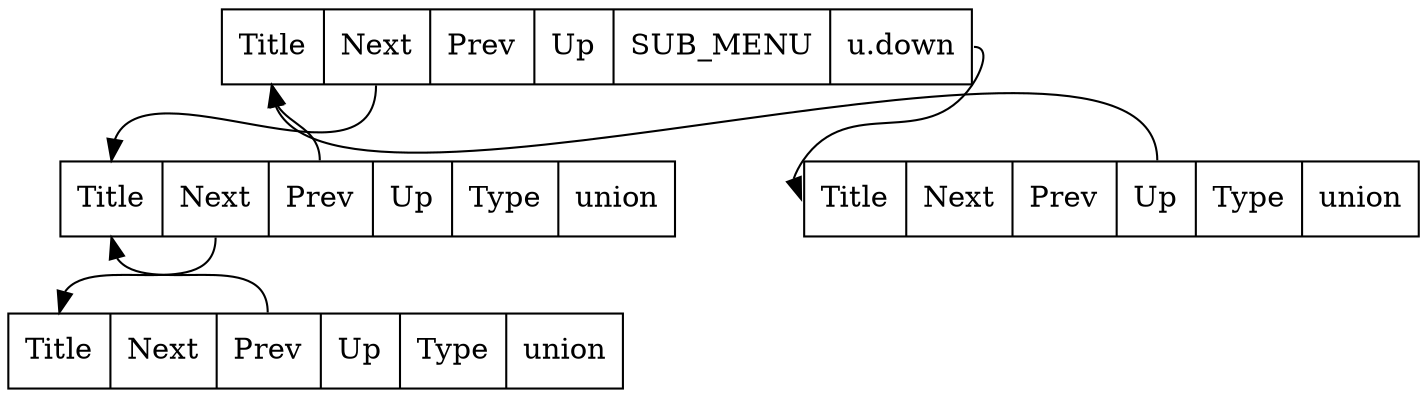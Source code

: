 digraph g {
graph [
###rankdir = "LR"
];
node [
#fontsize = "16"
#shape = "ellipse"
];
#edge [
#];



"node0" [
label = "<f0>Title|<next>Next|<prev>Prev|<up>Up|SUB_MENU|<u>u.down"
shape = "record"
];



"node1" [
label = "<f0>Title|<next>Next|<prev>Prev|<up>Up|Type|<u>union"
shape = "record"
];

"node2" [
label = "<f0>Title|<next>Next|<prev>Prev|<up>Up|Type|<u>union"
shape = "record"
];




"node3" [
label = "<f0>Title|<next>Next|<prev>Prev|<up>Up|Type|<u>union"
shape = "record"
];




"node0":u -> node3:f0;
"node3":up -> node0:f0;


"node0":next -> node1:f0 ;
"node1":next -> node2:f0 ;
"node1":prev -> node0:f0;

"node2":prev -> node1:f0;




}
